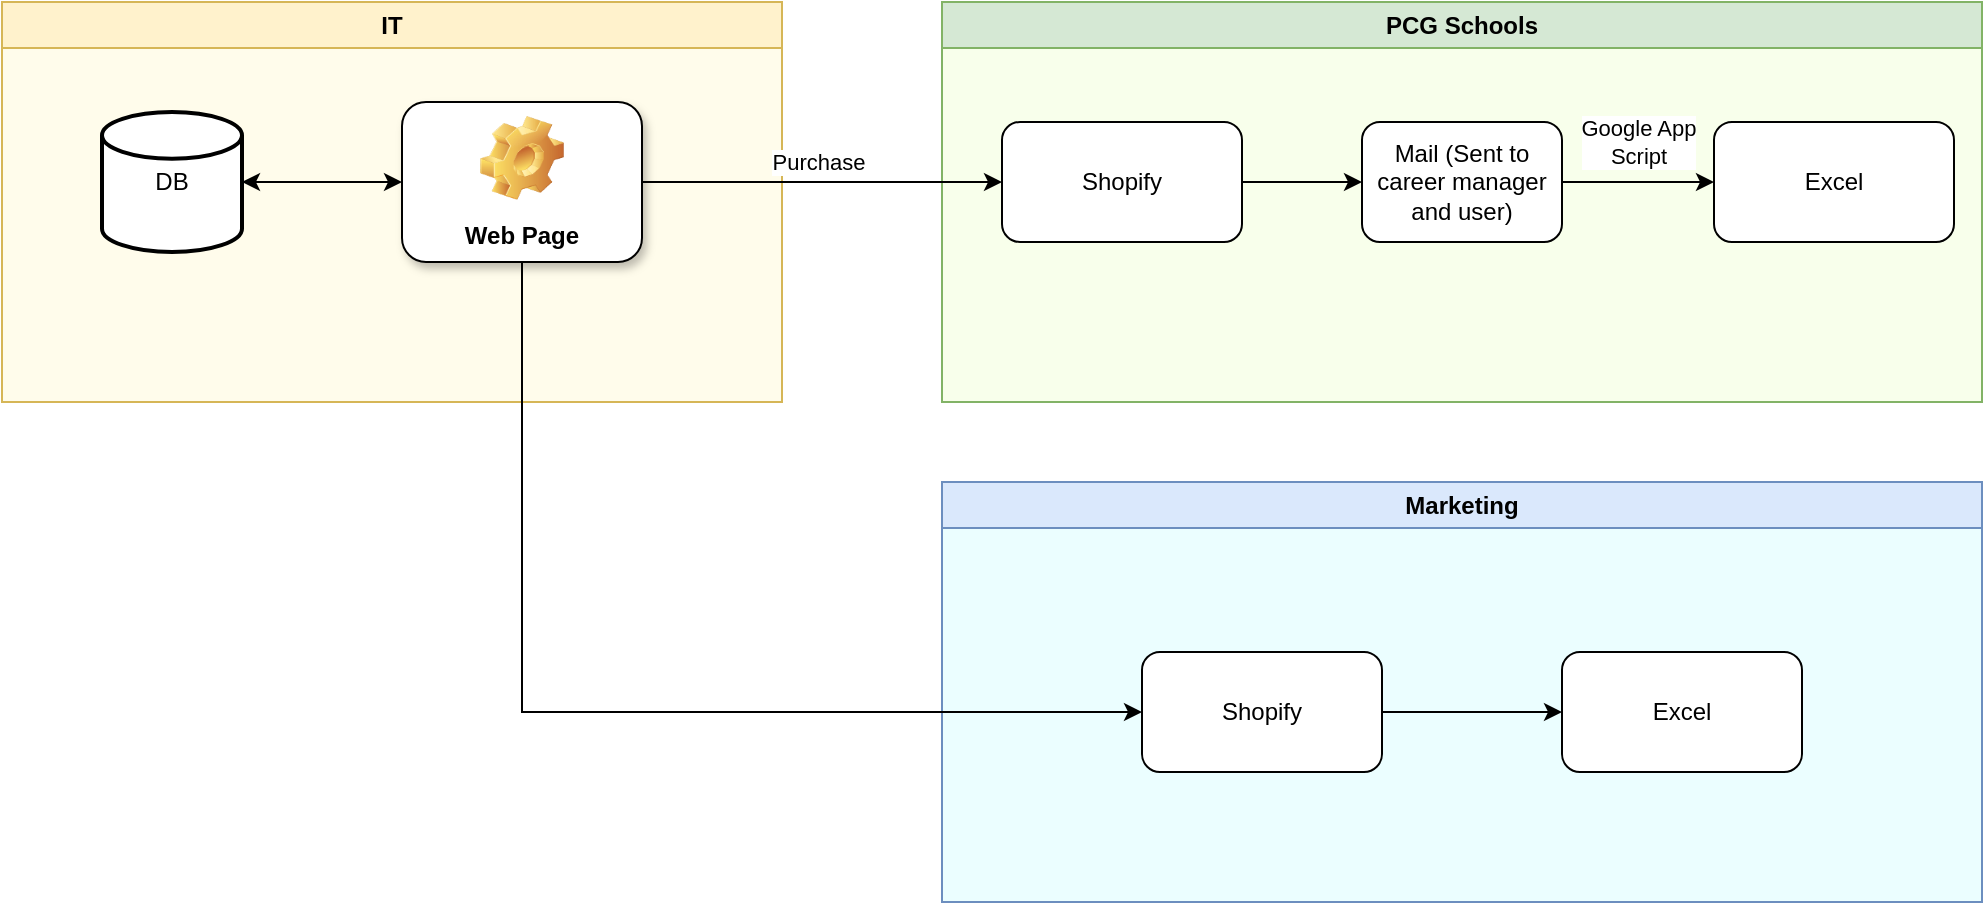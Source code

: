 <mxfile version="24.7.10">
  <diagram name="Page-1" id="5f0bae14-7c28-e335-631c-24af17079c00">
    <mxGraphModel dx="1060" dy="672" grid="1" gridSize="10" guides="1" tooltips="1" connect="1" arrows="1" fold="1" page="1" pageScale="1" pageWidth="1100" pageHeight="850" background="none" math="0" shadow="0">
      <root>
        <mxCell id="0" />
        <mxCell id="1" parent="0" />
        <mxCell id="k_oZZ-EDYuJYyAiTadYS-3" value="PCG Schools" style="swimlane;whiteSpace=wrap;html=1;fillColor=#d5e8d4;strokeColor=#82b366;swimlaneFillColor=#F8FFEB;" parent="1" vertex="1">
          <mxGeometry x="620" y="30" width="520" height="200" as="geometry" />
        </mxCell>
        <mxCell id="k_oZZ-EDYuJYyAiTadYS-16" value="" style="edgeStyle=orthogonalEdgeStyle;rounded=0;orthogonalLoop=1;jettySize=auto;html=1;" parent="k_oZZ-EDYuJYyAiTadYS-3" source="k_oZZ-EDYuJYyAiTadYS-12" target="k_oZZ-EDYuJYyAiTadYS-15" edge="1">
          <mxGeometry relative="1" as="geometry" />
        </mxCell>
        <mxCell id="k_oZZ-EDYuJYyAiTadYS-12" value="Shopify" style="rounded=1;whiteSpace=wrap;html=1;" parent="k_oZZ-EDYuJYyAiTadYS-3" vertex="1">
          <mxGeometry x="30" y="60" width="120" height="60" as="geometry" />
        </mxCell>
        <mxCell id="k_oZZ-EDYuJYyAiTadYS-19" value="" style="edgeStyle=orthogonalEdgeStyle;rounded=0;orthogonalLoop=1;jettySize=auto;html=1;" parent="k_oZZ-EDYuJYyAiTadYS-3" source="k_oZZ-EDYuJYyAiTadYS-15" target="k_oZZ-EDYuJYyAiTadYS-18" edge="1">
          <mxGeometry relative="1" as="geometry" />
        </mxCell>
        <mxCell id="k_oZZ-EDYuJYyAiTadYS-21" value="Google App&lt;div&gt;Script&lt;/div&gt;" style="edgeLabel;html=1;align=center;verticalAlign=middle;resizable=0;points=[];" parent="k_oZZ-EDYuJYyAiTadYS-19" vertex="1" connectable="0">
          <mxGeometry x="0.089" y="-2" relative="1" as="geometry">
            <mxPoint x="-4" y="-22" as="offset" />
          </mxGeometry>
        </mxCell>
        <mxCell id="k_oZZ-EDYuJYyAiTadYS-15" value="Mail (Sent to career manager and user)" style="rounded=1;whiteSpace=wrap;html=1;" parent="k_oZZ-EDYuJYyAiTadYS-3" vertex="1">
          <mxGeometry x="210" y="60" width="100" height="60" as="geometry" />
        </mxCell>
        <mxCell id="k_oZZ-EDYuJYyAiTadYS-18" value="&lt;div&gt;Excel&lt;/div&gt;" style="rounded=1;whiteSpace=wrap;html=1;" parent="k_oZZ-EDYuJYyAiTadYS-3" vertex="1">
          <mxGeometry x="386" y="60" width="120" height="60" as="geometry" />
        </mxCell>
        <mxCell id="k_oZZ-EDYuJYyAiTadYS-7" value="Marketing" style="swimlane;whiteSpace=wrap;html=1;fillColor=#dae8fc;strokeColor=#6c8ebf;swimlaneFillColor=#EBFEFF;" parent="1" vertex="1">
          <mxGeometry x="620" y="270" width="520" height="210" as="geometry" />
        </mxCell>
        <mxCell id="EwVIbVaeCUnPgbXzOCjW-1" value="" style="edgeStyle=orthogonalEdgeStyle;rounded=0;orthogonalLoop=1;jettySize=auto;html=1;entryX=0;entryY=0.5;entryDx=0;entryDy=0;" edge="1" parent="k_oZZ-EDYuJYyAiTadYS-7" source="EwVIbVaeCUnPgbXzOCjW-2" target="EwVIbVaeCUnPgbXzOCjW-6">
          <mxGeometry relative="1" as="geometry">
            <mxPoint x="230" y="115" as="targetPoint" />
          </mxGeometry>
        </mxCell>
        <mxCell id="EwVIbVaeCUnPgbXzOCjW-2" value="Shopify" style="rounded=1;whiteSpace=wrap;html=1;" vertex="1" parent="k_oZZ-EDYuJYyAiTadYS-7">
          <mxGeometry x="100" y="85" width="120" height="60" as="geometry" />
        </mxCell>
        <mxCell id="EwVIbVaeCUnPgbXzOCjW-6" value="&lt;div&gt;Excel&lt;/div&gt;" style="rounded=1;whiteSpace=wrap;html=1;" vertex="1" parent="k_oZZ-EDYuJYyAiTadYS-7">
          <mxGeometry x="310" y="85" width="120" height="60" as="geometry" />
        </mxCell>
        <mxCell id="k_oZZ-EDYuJYyAiTadYS-8" value="IT" style="swimlane;whiteSpace=wrap;html=1;fillColor=#fff2cc;strokeColor=#d6b656;gradientColor=none;swimlaneFillColor=#FFFCEB;" parent="1" vertex="1">
          <mxGeometry x="150" y="30" width="390" height="200" as="geometry" />
        </mxCell>
        <mxCell id="opfaf5H5K_pcQQVYLbNe-3" value="" style="endArrow=classic;startArrow=classic;html=1;rounded=0;entryX=0;entryY=0.5;entryDx=0;entryDy=0;exitX=1;exitY=0.5;exitDx=0;exitDy=0;exitPerimeter=0;" parent="k_oZZ-EDYuJYyAiTadYS-8" source="opfaf5H5K_pcQQVYLbNe-6" target="k_oZZ-EDYuJYyAiTadYS-11" edge="1">
          <mxGeometry width="50" height="50" relative="1" as="geometry">
            <mxPoint x="230" y="80" as="sourcePoint" />
            <mxPoint x="300" y="90" as="targetPoint" />
          </mxGeometry>
        </mxCell>
        <mxCell id="k_oZZ-EDYuJYyAiTadYS-11" value="Web Page" style="label;whiteSpace=wrap;html=1;align=center;verticalAlign=bottom;spacingLeft=0;spacingBottom=4;imageAlign=center;imageVerticalAlign=top;image=img/clipart/Gear_128x128.png;direction=east;glass=0;shadow=1;" parent="k_oZZ-EDYuJYyAiTadYS-8" vertex="1">
          <mxGeometry x="200" y="50" width="120" height="80" as="geometry" />
        </mxCell>
        <mxCell id="opfaf5H5K_pcQQVYLbNe-6" value="DB" style="strokeWidth=2;html=1;shape=mxgraph.flowchart.database;whiteSpace=wrap;" parent="k_oZZ-EDYuJYyAiTadYS-8" vertex="1">
          <mxGeometry x="50" y="55" width="70" height="70" as="geometry" />
        </mxCell>
        <mxCell id="k_oZZ-EDYuJYyAiTadYS-13" style="edgeStyle=orthogonalEdgeStyle;rounded=0;orthogonalLoop=1;jettySize=auto;html=1;entryX=0;entryY=0.5;entryDx=0;entryDy=0;" parent="1" source="k_oZZ-EDYuJYyAiTadYS-11" target="k_oZZ-EDYuJYyAiTadYS-12" edge="1">
          <mxGeometry relative="1" as="geometry" />
        </mxCell>
        <mxCell id="k_oZZ-EDYuJYyAiTadYS-14" value="Purchase" style="edgeLabel;html=1;align=center;verticalAlign=middle;resizable=0;points=[];" parent="k_oZZ-EDYuJYyAiTadYS-13" vertex="1" connectable="0">
          <mxGeometry x="-0.03" y="-3" relative="1" as="geometry">
            <mxPoint y="-13" as="offset" />
          </mxGeometry>
        </mxCell>
        <mxCell id="EwVIbVaeCUnPgbXzOCjW-7" style="edgeStyle=orthogonalEdgeStyle;rounded=0;orthogonalLoop=1;jettySize=auto;html=1;exitX=0.5;exitY=1;exitDx=0;exitDy=0;entryX=0;entryY=0.5;entryDx=0;entryDy=0;" edge="1" parent="1" source="k_oZZ-EDYuJYyAiTadYS-11" target="EwVIbVaeCUnPgbXzOCjW-2">
          <mxGeometry relative="1" as="geometry" />
        </mxCell>
      </root>
    </mxGraphModel>
  </diagram>
</mxfile>
